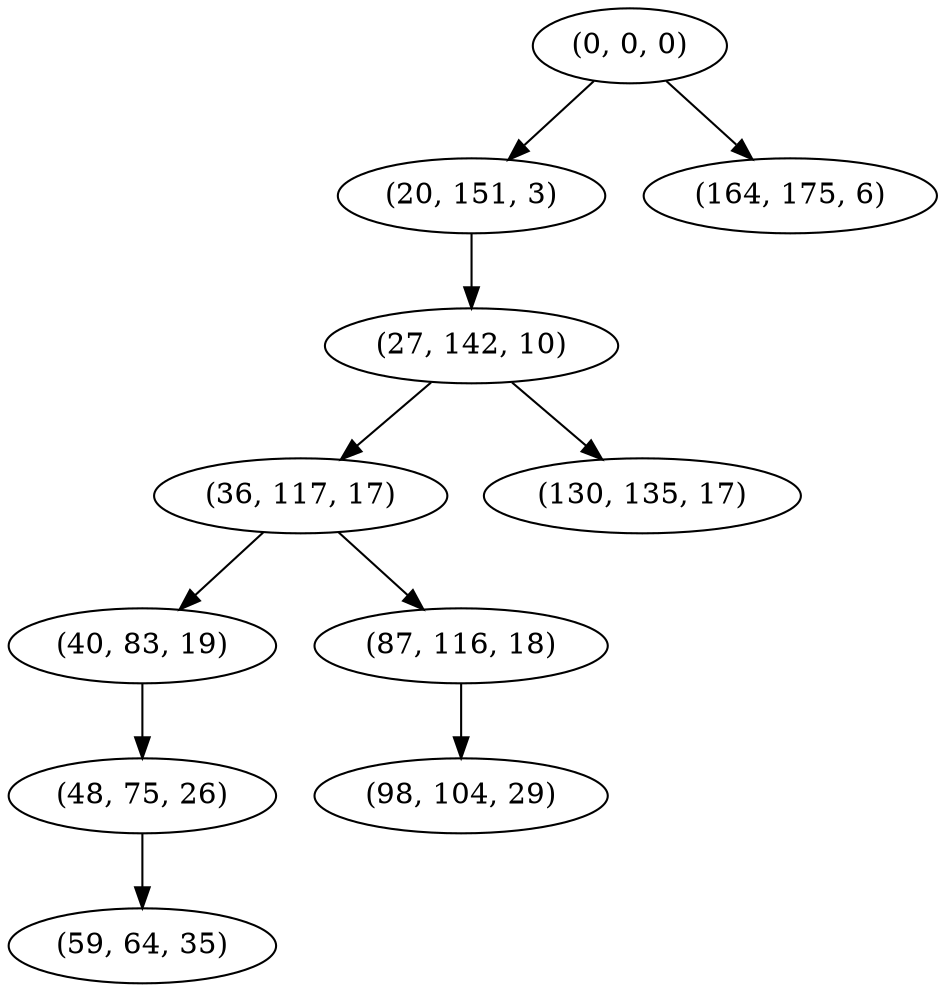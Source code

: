 digraph tree {
    "(0, 0, 0)";
    "(20, 151, 3)";
    "(27, 142, 10)";
    "(36, 117, 17)";
    "(40, 83, 19)";
    "(48, 75, 26)";
    "(59, 64, 35)";
    "(87, 116, 18)";
    "(98, 104, 29)";
    "(130, 135, 17)";
    "(164, 175, 6)";
    "(0, 0, 0)" -> "(20, 151, 3)";
    "(0, 0, 0)" -> "(164, 175, 6)";
    "(20, 151, 3)" -> "(27, 142, 10)";
    "(27, 142, 10)" -> "(36, 117, 17)";
    "(27, 142, 10)" -> "(130, 135, 17)";
    "(36, 117, 17)" -> "(40, 83, 19)";
    "(36, 117, 17)" -> "(87, 116, 18)";
    "(40, 83, 19)" -> "(48, 75, 26)";
    "(48, 75, 26)" -> "(59, 64, 35)";
    "(87, 116, 18)" -> "(98, 104, 29)";
}

